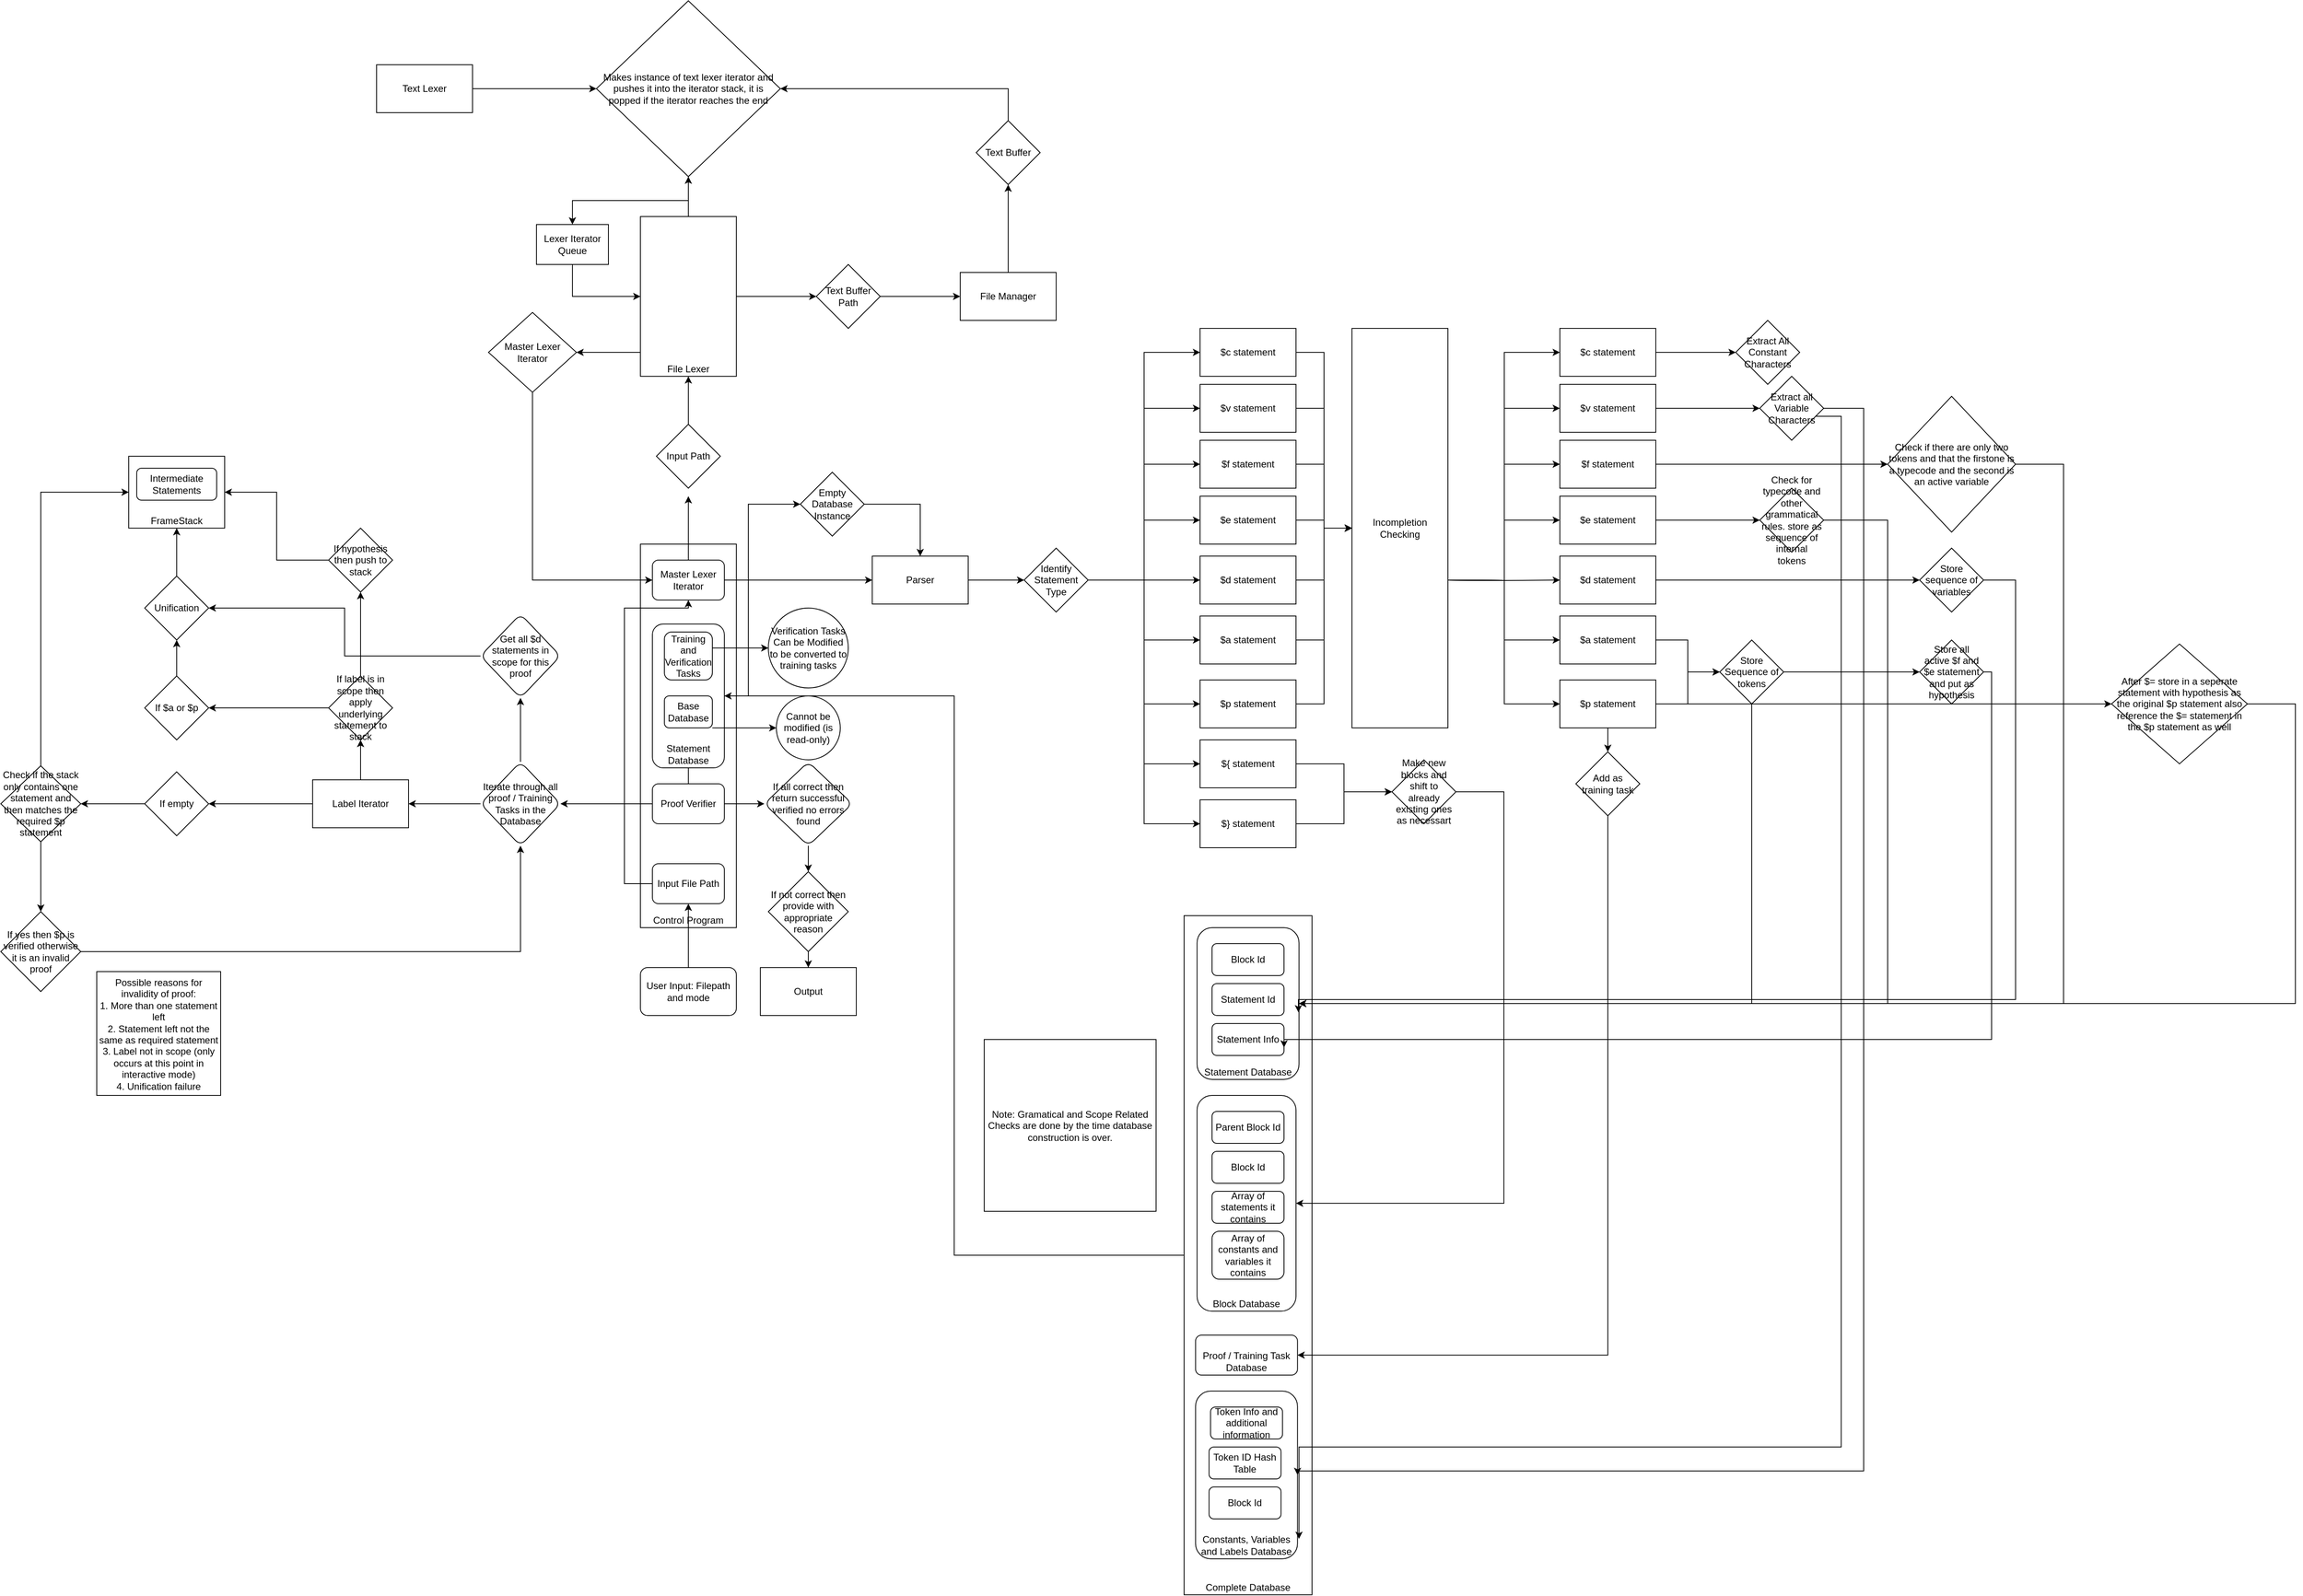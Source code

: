 <mxfile version="23.1.5" type="device">
  <diagram name="Page-1" id="HBQRP91VIdjVrxieFeBS">
    <mxGraphModel dx="1577" dy="1527" grid="1" gridSize="10" guides="1" tooltips="1" connect="1" arrows="1" fold="1" page="1" pageScale="1" pageWidth="850" pageHeight="1100" math="0" shadow="0">
      <root>
        <mxCell id="0" />
        <mxCell id="1" parent="0" />
        <mxCell id="rA-IT9V6DK_MIzKNdHLY-1" value="Control Program&lt;br&gt;" style="rounded=0;whiteSpace=wrap;html=1;verticalAlign=bottom;" parent="1" vertex="1">
          <mxGeometry x="360" y="530" width="120" height="480" as="geometry" />
        </mxCell>
        <mxCell id="rA-IT9V6DK_MIzKNdHLY-39" style="edgeStyle=orthogonalEdgeStyle;rounded=0;orthogonalLoop=1;jettySize=auto;html=1;entryX=0.5;entryY=1;entryDx=0;entryDy=0;" parent="1" source="rA-IT9V6DK_MIzKNdHLY-3" target="rA-IT9V6DK_MIzKNdHLY-38" edge="1">
          <mxGeometry relative="1" as="geometry" />
        </mxCell>
        <mxCell id="rA-IT9V6DK_MIzKNdHLY-3" value="User Input: Filepath and mode" style="rounded=1;whiteSpace=wrap;html=1;" parent="1" vertex="1">
          <mxGeometry x="360" y="1060" width="120" height="60" as="geometry" />
        </mxCell>
        <mxCell id="rA-IT9V6DK_MIzKNdHLY-14" value="" style="edgeStyle=orthogonalEdgeStyle;rounded=0;orthogonalLoop=1;jettySize=auto;html=1;" parent="1" source="rA-IT9V6DK_MIzKNdHLY-5" target="rA-IT9V6DK_MIzKNdHLY-13" edge="1">
          <mxGeometry relative="1" as="geometry" />
        </mxCell>
        <mxCell id="rA-IT9V6DK_MIzKNdHLY-22" value="" style="edgeStyle=orthogonalEdgeStyle;rounded=0;orthogonalLoop=1;jettySize=auto;html=1;" parent="1" source="rA-IT9V6DK_MIzKNdHLY-5" target="rA-IT9V6DK_MIzKNdHLY-21" edge="1">
          <mxGeometry relative="1" as="geometry" />
        </mxCell>
        <mxCell id="rA-IT9V6DK_MIzKNdHLY-32" value="" style="edgeStyle=orthogonalEdgeStyle;rounded=0;orthogonalLoop=1;jettySize=auto;html=1;" parent="1" source="rA-IT9V6DK_MIzKNdHLY-5" target="rA-IT9V6DK_MIzKNdHLY-31" edge="1">
          <mxGeometry relative="1" as="geometry">
            <Array as="points">
              <mxPoint x="330" y="290" />
              <mxPoint x="330" y="290" />
            </Array>
          </mxGeometry>
        </mxCell>
        <mxCell id="rA-IT9V6DK_MIzKNdHLY-5" value="File Lexer" style="rounded=0;whiteSpace=wrap;html=1;verticalAlign=bottom;" parent="1" vertex="1">
          <mxGeometry x="360" y="120" width="120" height="200" as="geometry" />
        </mxCell>
        <mxCell id="rA-IT9V6DK_MIzKNdHLY-18" value="" style="edgeStyle=orthogonalEdgeStyle;rounded=0;orthogonalLoop=1;jettySize=auto;html=1;" parent="1" source="rA-IT9V6DK_MIzKNdHLY-6" target="rA-IT9V6DK_MIzKNdHLY-17" edge="1">
          <mxGeometry relative="1" as="geometry" />
        </mxCell>
        <mxCell id="rA-IT9V6DK_MIzKNdHLY-6" value="File Manager" style="rounded=0;whiteSpace=wrap;html=1;" parent="1" vertex="1">
          <mxGeometry x="760" y="190" width="120" height="60" as="geometry" />
        </mxCell>
        <mxCell id="rA-IT9V6DK_MIzKNdHLY-25" style="edgeStyle=orthogonalEdgeStyle;rounded=0;orthogonalLoop=1;jettySize=auto;html=1;entryX=0;entryY=0.5;entryDx=0;entryDy=0;" parent="1" source="rA-IT9V6DK_MIzKNdHLY-7" target="rA-IT9V6DK_MIzKNdHLY-21" edge="1">
          <mxGeometry relative="1" as="geometry" />
        </mxCell>
        <mxCell id="rA-IT9V6DK_MIzKNdHLY-7" value="Text Lexer" style="rounded=0;whiteSpace=wrap;html=1;" parent="1" vertex="1">
          <mxGeometry x="30" y="-70" width="120" height="60" as="geometry" />
        </mxCell>
        <mxCell id="rA-IT9V6DK_MIzKNdHLY-12" style="edgeStyle=orthogonalEdgeStyle;rounded=0;orthogonalLoop=1;jettySize=auto;html=1;entryX=0.5;entryY=1;entryDx=0;entryDy=0;" parent="1" source="rA-IT9V6DK_MIzKNdHLY-10" target="rA-IT9V6DK_MIzKNdHLY-5" edge="1">
          <mxGeometry relative="1" as="geometry" />
        </mxCell>
        <mxCell id="rA-IT9V6DK_MIzKNdHLY-10" value="Input Path" style="rhombus;whiteSpace=wrap;html=1;rounded=0;" parent="1" vertex="1">
          <mxGeometry x="380" y="380" width="80" height="80" as="geometry" />
        </mxCell>
        <mxCell id="rA-IT9V6DK_MIzKNdHLY-16" style="edgeStyle=orthogonalEdgeStyle;rounded=0;orthogonalLoop=1;jettySize=auto;html=1;entryX=0;entryY=0.5;entryDx=0;entryDy=0;" parent="1" source="rA-IT9V6DK_MIzKNdHLY-13" target="rA-IT9V6DK_MIzKNdHLY-6" edge="1">
          <mxGeometry relative="1" as="geometry" />
        </mxCell>
        <mxCell id="rA-IT9V6DK_MIzKNdHLY-13" value="Text Buffer Path" style="rhombus;whiteSpace=wrap;html=1;rounded=0;" parent="1" vertex="1">
          <mxGeometry x="580" y="180" width="80" height="80" as="geometry" />
        </mxCell>
        <mxCell id="rA-IT9V6DK_MIzKNdHLY-24" style="edgeStyle=orthogonalEdgeStyle;rounded=0;orthogonalLoop=1;jettySize=auto;html=1;entryX=1;entryY=0.5;entryDx=0;entryDy=0;" parent="1" source="rA-IT9V6DK_MIzKNdHLY-17" target="rA-IT9V6DK_MIzKNdHLY-21" edge="1">
          <mxGeometry relative="1" as="geometry">
            <Array as="points">
              <mxPoint x="820" y="-40" />
            </Array>
          </mxGeometry>
        </mxCell>
        <mxCell id="rA-IT9V6DK_MIzKNdHLY-17" value="Text Buffer" style="rhombus;whiteSpace=wrap;html=1;rounded=0;" parent="1" vertex="1">
          <mxGeometry x="780" width="80" height="80" as="geometry" />
        </mxCell>
        <mxCell id="rA-IT9V6DK_MIzKNdHLY-27" style="edgeStyle=orthogonalEdgeStyle;rounded=0;orthogonalLoop=1;jettySize=auto;html=1;entryX=0;entryY=0.5;entryDx=0;entryDy=0;" parent="1" source="rA-IT9V6DK_MIzKNdHLY-20" target="rA-IT9V6DK_MIzKNdHLY-5" edge="1">
          <mxGeometry relative="1" as="geometry">
            <Array as="points">
              <mxPoint x="275" y="220" />
            </Array>
          </mxGeometry>
        </mxCell>
        <mxCell id="rA-IT9V6DK_MIzKNdHLY-20" value="Lexer Iterator Queue" style="rounded=0;whiteSpace=wrap;html=1;" parent="1" vertex="1">
          <mxGeometry x="230" y="130" width="90" height="50" as="geometry" />
        </mxCell>
        <mxCell id="rA-IT9V6DK_MIzKNdHLY-26" style="edgeStyle=orthogonalEdgeStyle;rounded=0;orthogonalLoop=1;jettySize=auto;html=1;" parent="1" source="rA-IT9V6DK_MIzKNdHLY-21" target="rA-IT9V6DK_MIzKNdHLY-20" edge="1">
          <mxGeometry relative="1" as="geometry" />
        </mxCell>
        <mxCell id="rA-IT9V6DK_MIzKNdHLY-21" value="Makes instance of text lexer iterator and pushes it into the iterator stack, it is popped if the iterator reaches the end" style="rhombus;whiteSpace=wrap;html=1;verticalAlign=middle;rounded=0;" parent="1" vertex="1">
          <mxGeometry x="305" y="-150" width="230" height="220" as="geometry" />
        </mxCell>
        <mxCell id="rA-IT9V6DK_MIzKNdHLY-36" style="edgeStyle=orthogonalEdgeStyle;rounded=0;orthogonalLoop=1;jettySize=auto;html=1;entryX=0;entryY=0.5;entryDx=0;entryDy=0;" parent="1" source="rA-IT9V6DK_MIzKNdHLY-31" target="rA-IT9V6DK_MIzKNdHLY-34" edge="1">
          <mxGeometry relative="1" as="geometry">
            <Array as="points">
              <mxPoint x="225" y="575" />
            </Array>
          </mxGeometry>
        </mxCell>
        <mxCell id="rA-IT9V6DK_MIzKNdHLY-31" value="Master Lexer Iterator" style="rhombus;whiteSpace=wrap;html=1;verticalAlign=middle;rounded=0;" parent="1" vertex="1">
          <mxGeometry x="170" y="240" width="110" height="100" as="geometry" />
        </mxCell>
        <mxCell id="rA-IT9V6DK_MIzKNdHLY-37" style="edgeStyle=orthogonalEdgeStyle;rounded=0;orthogonalLoop=1;jettySize=auto;html=1;" parent="1" source="rA-IT9V6DK_MIzKNdHLY-34" edge="1">
          <mxGeometry relative="1" as="geometry">
            <mxPoint x="420" y="470" as="targetPoint" />
          </mxGeometry>
        </mxCell>
        <mxCell id="rA-IT9V6DK_MIzKNdHLY-52" style="edgeStyle=orthogonalEdgeStyle;rounded=0;orthogonalLoop=1;jettySize=auto;html=1;entryX=0;entryY=0.5;entryDx=0;entryDy=0;" parent="1" source="rA-IT9V6DK_MIzKNdHLY-34" target="rA-IT9V6DK_MIzKNdHLY-42" edge="1">
          <mxGeometry relative="1" as="geometry" />
        </mxCell>
        <mxCell id="rA-IT9V6DK_MIzKNdHLY-34" value="Master Lexer Iterator" style="rounded=1;whiteSpace=wrap;html=1;" parent="1" vertex="1">
          <mxGeometry x="375" y="550" width="90" height="50" as="geometry" />
        </mxCell>
        <mxCell id="rA-IT9V6DK_MIzKNdHLY-40" style="edgeStyle=orthogonalEdgeStyle;rounded=0;orthogonalLoop=1;jettySize=auto;html=1;entryX=0.5;entryY=1;entryDx=0;entryDy=0;" parent="1" source="rA-IT9V6DK_MIzKNdHLY-38" target="rA-IT9V6DK_MIzKNdHLY-34" edge="1">
          <mxGeometry relative="1" as="geometry">
            <Array as="points">
              <mxPoint x="340" y="955" />
              <mxPoint x="340" y="610" />
              <mxPoint x="420" y="610" />
            </Array>
          </mxGeometry>
        </mxCell>
        <mxCell id="rA-IT9V6DK_MIzKNdHLY-38" value="Input File Path" style="rounded=1;whiteSpace=wrap;html=1;" parent="1" vertex="1">
          <mxGeometry x="375" y="930" width="90" height="50" as="geometry" />
        </mxCell>
        <mxCell id="rA-IT9V6DK_MIzKNdHLY-65" value="" style="edgeStyle=orthogonalEdgeStyle;rounded=0;orthogonalLoop=1;jettySize=auto;html=1;" parent="1" source="rA-IT9V6DK_MIzKNdHLY-42" target="rA-IT9V6DK_MIzKNdHLY-64" edge="1">
          <mxGeometry relative="1" as="geometry" />
        </mxCell>
        <mxCell id="rA-IT9V6DK_MIzKNdHLY-42" value="Parser" style="rounded=0;whiteSpace=wrap;html=1;" parent="1" vertex="1">
          <mxGeometry x="650" y="545" width="120" height="60" as="geometry" />
        </mxCell>
        <mxCell id="rA-IT9V6DK_MIzKNdHLY-81" style="edgeStyle=orthogonalEdgeStyle;rounded=0;orthogonalLoop=1;jettySize=auto;html=1;entryX=0;entryY=0.5;entryDx=0;entryDy=0;" parent="1" target="rA-IT9V6DK_MIzKNdHLY-80" edge="1">
          <mxGeometry relative="1" as="geometry">
            <mxPoint x="450" y="720" as="sourcePoint" />
            <mxPoint x="520" y="480" as="targetPoint" />
            <Array as="points">
              <mxPoint x="495" y="720" />
              <mxPoint x="495" y="480" />
            </Array>
          </mxGeometry>
        </mxCell>
        <mxCell id="M03MQvpdTOjCMWUDkP5X-49" style="edgeStyle=orthogonalEdgeStyle;rounded=0;orthogonalLoop=1;jettySize=auto;html=1;entryX=0.5;entryY=0;entryDx=0;entryDy=0;" edge="1" parent="1" source="rA-IT9V6DK_MIzKNdHLY-44" target="M03MQvpdTOjCMWUDkP5X-46">
          <mxGeometry relative="1" as="geometry">
            <Array as="points">
              <mxPoint x="420" y="855" />
            </Array>
          </mxGeometry>
        </mxCell>
        <mxCell id="rA-IT9V6DK_MIzKNdHLY-44" value="Statement Database" style="rounded=1;whiteSpace=wrap;html=1;verticalAlign=bottom;" parent="1" vertex="1">
          <mxGeometry x="375" y="630" width="90" height="180" as="geometry" />
        </mxCell>
        <mxCell id="rA-IT9V6DK_MIzKNdHLY-48" value="" style="edgeStyle=orthogonalEdgeStyle;rounded=0;orthogonalLoop=1;jettySize=auto;html=1;" parent="1" source="rA-IT9V6DK_MIzKNdHLY-45" target="rA-IT9V6DK_MIzKNdHLY-47" edge="1">
          <mxGeometry relative="1" as="geometry">
            <Array as="points">
              <mxPoint x="490" y="760" />
              <mxPoint x="490" y="760" />
            </Array>
          </mxGeometry>
        </mxCell>
        <mxCell id="rA-IT9V6DK_MIzKNdHLY-45" value="Base Database" style="rounded=1;whiteSpace=wrap;html=1;" parent="1" vertex="1">
          <mxGeometry x="390" y="720" width="60" height="40" as="geometry" />
        </mxCell>
        <mxCell id="rA-IT9V6DK_MIzKNdHLY-51" value="" style="edgeStyle=orthogonalEdgeStyle;rounded=0;orthogonalLoop=1;jettySize=auto;html=1;" parent="1" source="rA-IT9V6DK_MIzKNdHLY-46" target="rA-IT9V6DK_MIzKNdHLY-50" edge="1">
          <mxGeometry relative="1" as="geometry">
            <Array as="points">
              <mxPoint x="470" y="660" />
              <mxPoint x="470" y="660" />
            </Array>
          </mxGeometry>
        </mxCell>
        <mxCell id="rA-IT9V6DK_MIzKNdHLY-46" value="Training and Verification Tasks" style="rounded=1;whiteSpace=wrap;html=1;" parent="1" vertex="1">
          <mxGeometry x="390" y="640" width="60" height="60" as="geometry" />
        </mxCell>
        <mxCell id="rA-IT9V6DK_MIzKNdHLY-47" value="Cannot be modified (is read-only)" style="ellipse;whiteSpace=wrap;html=1;rounded=1;" parent="1" vertex="1">
          <mxGeometry x="530" y="720" width="80" height="80" as="geometry" />
        </mxCell>
        <mxCell id="rA-IT9V6DK_MIzKNdHLY-50" value="Verification Tasks Can be Modified to be converted to training tasks" style="ellipse;whiteSpace=wrap;html=1;rounded=1;" parent="1" vertex="1">
          <mxGeometry x="520" y="610" width="100" height="100" as="geometry" />
        </mxCell>
        <mxCell id="rA-IT9V6DK_MIzKNdHLY-87" style="edgeStyle=orthogonalEdgeStyle;rounded=0;orthogonalLoop=1;jettySize=auto;html=1;" parent="1" source="rA-IT9V6DK_MIzKNdHLY-53" target="rA-IT9V6DK_MIzKNdHLY-83" edge="1">
          <mxGeometry relative="1" as="geometry" />
        </mxCell>
        <mxCell id="rA-IT9V6DK_MIzKNdHLY-53" value="$f statement" style="rounded=0;whiteSpace=wrap;html=1;" parent="1" vertex="1">
          <mxGeometry x="1060" y="400" width="120" height="60" as="geometry" />
        </mxCell>
        <mxCell id="rA-IT9V6DK_MIzKNdHLY-88" style="edgeStyle=orthogonalEdgeStyle;rounded=0;orthogonalLoop=1;jettySize=auto;html=1;" parent="1" source="rA-IT9V6DK_MIzKNdHLY-54" target="rA-IT9V6DK_MIzKNdHLY-83" edge="1">
          <mxGeometry relative="1" as="geometry" />
        </mxCell>
        <mxCell id="rA-IT9V6DK_MIzKNdHLY-54" value="$e statement" style="rounded=0;whiteSpace=wrap;html=1;" parent="1" vertex="1">
          <mxGeometry x="1060" y="470" width="120" height="60" as="geometry" />
        </mxCell>
        <mxCell id="rA-IT9V6DK_MIzKNdHLY-89" style="edgeStyle=orthogonalEdgeStyle;rounded=0;orthogonalLoop=1;jettySize=auto;html=1;" parent="1" source="rA-IT9V6DK_MIzKNdHLY-55" target="rA-IT9V6DK_MIzKNdHLY-83" edge="1">
          <mxGeometry relative="1" as="geometry" />
        </mxCell>
        <mxCell id="rA-IT9V6DK_MIzKNdHLY-55" value="$d&amp;nbsp;statement" style="rounded=0;whiteSpace=wrap;html=1;" parent="1" vertex="1">
          <mxGeometry x="1060" y="545" width="120" height="60" as="geometry" />
        </mxCell>
        <mxCell id="rA-IT9V6DK_MIzKNdHLY-85" style="edgeStyle=orthogonalEdgeStyle;rounded=0;orthogonalLoop=1;jettySize=auto;html=1;" parent="1" source="rA-IT9V6DK_MIzKNdHLY-56" target="rA-IT9V6DK_MIzKNdHLY-83" edge="1">
          <mxGeometry relative="1" as="geometry" />
        </mxCell>
        <mxCell id="rA-IT9V6DK_MIzKNdHLY-56" value="$c statement" style="rounded=0;whiteSpace=wrap;html=1;" parent="1" vertex="1">
          <mxGeometry x="1060" y="260" width="120" height="60" as="geometry" />
        </mxCell>
        <mxCell id="rA-IT9V6DK_MIzKNdHLY-86" style="edgeStyle=orthogonalEdgeStyle;rounded=0;orthogonalLoop=1;jettySize=auto;html=1;" parent="1" source="rA-IT9V6DK_MIzKNdHLY-57" target="rA-IT9V6DK_MIzKNdHLY-83" edge="1">
          <mxGeometry relative="1" as="geometry" />
        </mxCell>
        <mxCell id="rA-IT9V6DK_MIzKNdHLY-57" value="$v statement" style="rounded=0;whiteSpace=wrap;html=1;" parent="1" vertex="1">
          <mxGeometry x="1060" y="330" width="120" height="60" as="geometry" />
        </mxCell>
        <mxCell id="rA-IT9V6DK_MIzKNdHLY-90" value="" style="edgeStyle=orthogonalEdgeStyle;rounded=0;orthogonalLoop=1;jettySize=auto;html=1;" parent="1" source="rA-IT9V6DK_MIzKNdHLY-58" target="rA-IT9V6DK_MIzKNdHLY-83" edge="1">
          <mxGeometry relative="1" as="geometry" />
        </mxCell>
        <mxCell id="rA-IT9V6DK_MIzKNdHLY-58" value="$a statement" style="rounded=0;whiteSpace=wrap;html=1;" parent="1" vertex="1">
          <mxGeometry x="1060" y="620" width="120" height="60" as="geometry" />
        </mxCell>
        <mxCell id="rA-IT9V6DK_MIzKNdHLY-91" value="" style="edgeStyle=orthogonalEdgeStyle;rounded=0;orthogonalLoop=1;jettySize=auto;html=1;" parent="1" source="rA-IT9V6DK_MIzKNdHLY-60" target="rA-IT9V6DK_MIzKNdHLY-83" edge="1">
          <mxGeometry relative="1" as="geometry" />
        </mxCell>
        <mxCell id="rA-IT9V6DK_MIzKNdHLY-60" value="$p statement" style="rounded=0;whiteSpace=wrap;html=1;" parent="1" vertex="1">
          <mxGeometry x="1060" y="700" width="120" height="60" as="geometry" />
        </mxCell>
        <mxCell id="M03MQvpdTOjCMWUDkP5X-36" style="edgeStyle=orthogonalEdgeStyle;rounded=0;orthogonalLoop=1;jettySize=auto;html=1;entryX=0;entryY=0.5;entryDx=0;entryDy=0;" edge="1" parent="1" source="rA-IT9V6DK_MIzKNdHLY-61" target="M03MQvpdTOjCMWUDkP5X-35">
          <mxGeometry relative="1" as="geometry" />
        </mxCell>
        <mxCell id="rA-IT9V6DK_MIzKNdHLY-61" value="${ statement" style="rounded=0;whiteSpace=wrap;html=1;" parent="1" vertex="1">
          <mxGeometry x="1060" y="775" width="120" height="60" as="geometry" />
        </mxCell>
        <mxCell id="M03MQvpdTOjCMWUDkP5X-37" style="edgeStyle=orthogonalEdgeStyle;rounded=0;orthogonalLoop=1;jettySize=auto;html=1;entryX=0;entryY=0.5;entryDx=0;entryDy=0;" edge="1" parent="1" source="rA-IT9V6DK_MIzKNdHLY-62" target="M03MQvpdTOjCMWUDkP5X-35">
          <mxGeometry relative="1" as="geometry" />
        </mxCell>
        <mxCell id="rA-IT9V6DK_MIzKNdHLY-62" value="$} statement" style="rounded=0;whiteSpace=wrap;html=1;" parent="1" vertex="1">
          <mxGeometry x="1060" y="850" width="120" height="60" as="geometry" />
        </mxCell>
        <mxCell id="rA-IT9V6DK_MIzKNdHLY-66" style="edgeStyle=orthogonalEdgeStyle;rounded=0;orthogonalLoop=1;jettySize=auto;html=1;entryX=0;entryY=0.5;entryDx=0;entryDy=0;" parent="1" source="rA-IT9V6DK_MIzKNdHLY-64" target="rA-IT9V6DK_MIzKNdHLY-56" edge="1">
          <mxGeometry relative="1" as="geometry" />
        </mxCell>
        <mxCell id="rA-IT9V6DK_MIzKNdHLY-67" style="edgeStyle=orthogonalEdgeStyle;rounded=0;orthogonalLoop=1;jettySize=auto;html=1;entryX=0;entryY=0.5;entryDx=0;entryDy=0;" parent="1" source="rA-IT9V6DK_MIzKNdHLY-64" target="rA-IT9V6DK_MIzKNdHLY-57" edge="1">
          <mxGeometry relative="1" as="geometry" />
        </mxCell>
        <mxCell id="rA-IT9V6DK_MIzKNdHLY-68" style="edgeStyle=orthogonalEdgeStyle;rounded=0;orthogonalLoop=1;jettySize=auto;html=1;entryX=0;entryY=0.5;entryDx=0;entryDy=0;" parent="1" source="rA-IT9V6DK_MIzKNdHLY-64" target="rA-IT9V6DK_MIzKNdHLY-53" edge="1">
          <mxGeometry relative="1" as="geometry" />
        </mxCell>
        <mxCell id="rA-IT9V6DK_MIzKNdHLY-69" style="edgeStyle=orthogonalEdgeStyle;rounded=0;orthogonalLoop=1;jettySize=auto;html=1;entryX=0;entryY=0.5;entryDx=0;entryDy=0;" parent="1" source="rA-IT9V6DK_MIzKNdHLY-64" target="rA-IT9V6DK_MIzKNdHLY-54" edge="1">
          <mxGeometry relative="1" as="geometry" />
        </mxCell>
        <mxCell id="rA-IT9V6DK_MIzKNdHLY-70" style="edgeStyle=orthogonalEdgeStyle;rounded=0;orthogonalLoop=1;jettySize=auto;html=1;entryX=0;entryY=0.5;entryDx=0;entryDy=0;" parent="1" source="rA-IT9V6DK_MIzKNdHLY-64" target="rA-IT9V6DK_MIzKNdHLY-55" edge="1">
          <mxGeometry relative="1" as="geometry" />
        </mxCell>
        <mxCell id="rA-IT9V6DK_MIzKNdHLY-71" style="edgeStyle=orthogonalEdgeStyle;rounded=0;orthogonalLoop=1;jettySize=auto;html=1;entryX=0;entryY=0.5;entryDx=0;entryDy=0;" parent="1" source="rA-IT9V6DK_MIzKNdHLY-64" target="rA-IT9V6DK_MIzKNdHLY-58" edge="1">
          <mxGeometry relative="1" as="geometry" />
        </mxCell>
        <mxCell id="rA-IT9V6DK_MIzKNdHLY-72" style="edgeStyle=orthogonalEdgeStyle;rounded=0;orthogonalLoop=1;jettySize=auto;html=1;entryX=0;entryY=0.5;entryDx=0;entryDy=0;" parent="1" source="rA-IT9V6DK_MIzKNdHLY-64" target="rA-IT9V6DK_MIzKNdHLY-60" edge="1">
          <mxGeometry relative="1" as="geometry" />
        </mxCell>
        <mxCell id="rA-IT9V6DK_MIzKNdHLY-73" style="edgeStyle=orthogonalEdgeStyle;rounded=0;orthogonalLoop=1;jettySize=auto;html=1;entryX=0;entryY=0.5;entryDx=0;entryDy=0;" parent="1" source="rA-IT9V6DK_MIzKNdHLY-64" target="rA-IT9V6DK_MIzKNdHLY-61" edge="1">
          <mxGeometry relative="1" as="geometry" />
        </mxCell>
        <mxCell id="rA-IT9V6DK_MIzKNdHLY-74" style="edgeStyle=orthogonalEdgeStyle;rounded=0;orthogonalLoop=1;jettySize=auto;html=1;entryX=0;entryY=0.5;entryDx=0;entryDy=0;" parent="1" source="rA-IT9V6DK_MIzKNdHLY-64" target="rA-IT9V6DK_MIzKNdHLY-62" edge="1">
          <mxGeometry relative="1" as="geometry" />
        </mxCell>
        <mxCell id="rA-IT9V6DK_MIzKNdHLY-64" value="Identify Statement Type" style="rhombus;whiteSpace=wrap;html=1;rounded=0;" parent="1" vertex="1">
          <mxGeometry x="840" y="535" width="80" height="80" as="geometry" />
        </mxCell>
        <mxCell id="rA-IT9V6DK_MIzKNdHLY-82" style="edgeStyle=orthogonalEdgeStyle;rounded=0;orthogonalLoop=1;jettySize=auto;html=1;entryX=0.5;entryY=0;entryDx=0;entryDy=0;exitX=1;exitY=0.5;exitDx=0;exitDy=0;" parent="1" source="rA-IT9V6DK_MIzKNdHLY-80" target="rA-IT9V6DK_MIzKNdHLY-42" edge="1">
          <mxGeometry relative="1" as="geometry">
            <mxPoint x="660" y="480" as="sourcePoint" />
            <Array as="points">
              <mxPoint x="710" y="480" />
            </Array>
          </mxGeometry>
        </mxCell>
        <mxCell id="rA-IT9V6DK_MIzKNdHLY-80" value="Empty Database Instance" style="rhombus;whiteSpace=wrap;html=1;" parent="1" vertex="1">
          <mxGeometry x="560" y="440" width="80" height="80" as="geometry" />
        </mxCell>
        <mxCell id="rA-IT9V6DK_MIzKNdHLY-83" value="Incompletion Checking" style="rounded=0;whiteSpace=wrap;html=1;" parent="1" vertex="1">
          <mxGeometry x="1250" y="260" width="120" height="500" as="geometry" />
        </mxCell>
        <mxCell id="M03MQvpdTOjCMWUDkP5X-4" value="" style="edgeStyle=orthogonalEdgeStyle;rounded=0;orthogonalLoop=1;jettySize=auto;html=1;" edge="1" parent="1" source="rA-IT9V6DK_MIzKNdHLY-95" target="M03MQvpdTOjCMWUDkP5X-3">
          <mxGeometry relative="1" as="geometry" />
        </mxCell>
        <mxCell id="rA-IT9V6DK_MIzKNdHLY-95" value="$f statement" style="rounded=0;whiteSpace=wrap;html=1;" parent="1" vertex="1">
          <mxGeometry x="1510" y="400" width="120" height="60" as="geometry" />
        </mxCell>
        <mxCell id="M03MQvpdTOjCMWUDkP5X-15" value="" style="edgeStyle=orthogonalEdgeStyle;rounded=0;orthogonalLoop=1;jettySize=auto;html=1;" edge="1" parent="1" source="rA-IT9V6DK_MIzKNdHLY-96" target="M03MQvpdTOjCMWUDkP5X-14">
          <mxGeometry relative="1" as="geometry" />
        </mxCell>
        <mxCell id="rA-IT9V6DK_MIzKNdHLY-96" value="$e statement" style="rounded=0;whiteSpace=wrap;html=1;" parent="1" vertex="1">
          <mxGeometry x="1510" y="470" width="120" height="60" as="geometry" />
        </mxCell>
        <mxCell id="M03MQvpdTOjCMWUDkP5X-19" value="" style="edgeStyle=orthogonalEdgeStyle;rounded=0;orthogonalLoop=1;jettySize=auto;html=1;" edge="1" parent="1" source="rA-IT9V6DK_MIzKNdHLY-97" target="M03MQvpdTOjCMWUDkP5X-18">
          <mxGeometry relative="1" as="geometry" />
        </mxCell>
        <mxCell id="rA-IT9V6DK_MIzKNdHLY-97" value="$d&amp;nbsp;statement" style="rounded=0;whiteSpace=wrap;html=1;" parent="1" vertex="1">
          <mxGeometry x="1510" y="545" width="120" height="60" as="geometry" />
        </mxCell>
        <mxCell id="7VzMas8TKvQ-IHV_M4K3-2" value="" style="edgeStyle=orthogonalEdgeStyle;rounded=0;orthogonalLoop=1;jettySize=auto;html=1;" parent="1" source="rA-IT9V6DK_MIzKNdHLY-98" target="7VzMas8TKvQ-IHV_M4K3-1" edge="1">
          <mxGeometry relative="1" as="geometry" />
        </mxCell>
        <mxCell id="rA-IT9V6DK_MIzKNdHLY-98" value="$c statement" style="rounded=0;whiteSpace=wrap;html=1;" parent="1" vertex="1">
          <mxGeometry x="1510" y="260" width="120" height="60" as="geometry" />
        </mxCell>
        <mxCell id="7VzMas8TKvQ-IHV_M4K3-11" style="edgeStyle=orthogonalEdgeStyle;rounded=0;orthogonalLoop=1;jettySize=auto;html=1;entryX=0;entryY=0.5;entryDx=0;entryDy=0;" parent="1" source="rA-IT9V6DK_MIzKNdHLY-99" target="7VzMas8TKvQ-IHV_M4K3-10" edge="1">
          <mxGeometry relative="1" as="geometry" />
        </mxCell>
        <mxCell id="rA-IT9V6DK_MIzKNdHLY-99" value="$v statement" style="rounded=0;whiteSpace=wrap;html=1;" parent="1" vertex="1">
          <mxGeometry x="1510" y="330" width="120" height="60" as="geometry" />
        </mxCell>
        <mxCell id="M03MQvpdTOjCMWUDkP5X-22" value="" style="edgeStyle=orthogonalEdgeStyle;rounded=0;orthogonalLoop=1;jettySize=auto;html=1;" edge="1" parent="1" source="rA-IT9V6DK_MIzKNdHLY-100" target="M03MQvpdTOjCMWUDkP5X-21">
          <mxGeometry relative="1" as="geometry" />
        </mxCell>
        <mxCell id="rA-IT9V6DK_MIzKNdHLY-100" value="$a statement" style="rounded=0;whiteSpace=wrap;html=1;" parent="1" vertex="1">
          <mxGeometry x="1510" y="620" width="120" height="60" as="geometry" />
        </mxCell>
        <mxCell id="M03MQvpdTOjCMWUDkP5X-24" style="edgeStyle=orthogonalEdgeStyle;rounded=0;orthogonalLoop=1;jettySize=auto;html=1;entryX=0;entryY=0.5;entryDx=0;entryDy=0;" edge="1" parent="1" source="rA-IT9V6DK_MIzKNdHLY-101" target="M03MQvpdTOjCMWUDkP5X-21">
          <mxGeometry relative="1" as="geometry" />
        </mxCell>
        <mxCell id="M03MQvpdTOjCMWUDkP5X-27" style="edgeStyle=orthogonalEdgeStyle;rounded=0;orthogonalLoop=1;jettySize=auto;html=1;" edge="1" parent="1" source="rA-IT9V6DK_MIzKNdHLY-101" target="M03MQvpdTOjCMWUDkP5X-25">
          <mxGeometry relative="1" as="geometry" />
        </mxCell>
        <mxCell id="M03MQvpdTOjCMWUDkP5X-41" value="" style="edgeStyle=orthogonalEdgeStyle;rounded=0;orthogonalLoop=1;jettySize=auto;html=1;" edge="1" parent="1" source="rA-IT9V6DK_MIzKNdHLY-101" target="M03MQvpdTOjCMWUDkP5X-40">
          <mxGeometry relative="1" as="geometry" />
        </mxCell>
        <mxCell id="rA-IT9V6DK_MIzKNdHLY-101" value="$p statement" style="rounded=0;whiteSpace=wrap;html=1;" parent="1" vertex="1">
          <mxGeometry x="1510" y="700" width="120" height="60" as="geometry" />
        </mxCell>
        <mxCell id="rA-IT9V6DK_MIzKNdHLY-102" style="edgeStyle=orthogonalEdgeStyle;rounded=0;orthogonalLoop=1;jettySize=auto;html=1;entryX=0;entryY=0.5;entryDx=0;entryDy=0;" parent="1" target="rA-IT9V6DK_MIzKNdHLY-98" edge="1">
          <mxGeometry relative="1" as="geometry">
            <mxPoint x="1370" y="575" as="sourcePoint" />
          </mxGeometry>
        </mxCell>
        <mxCell id="rA-IT9V6DK_MIzKNdHLY-103" style="edgeStyle=orthogonalEdgeStyle;rounded=0;orthogonalLoop=1;jettySize=auto;html=1;entryX=0;entryY=0.5;entryDx=0;entryDy=0;" parent="1" target="rA-IT9V6DK_MIzKNdHLY-99" edge="1">
          <mxGeometry relative="1" as="geometry">
            <mxPoint x="1370" y="575" as="sourcePoint" />
          </mxGeometry>
        </mxCell>
        <mxCell id="rA-IT9V6DK_MIzKNdHLY-104" style="edgeStyle=orthogonalEdgeStyle;rounded=0;orthogonalLoop=1;jettySize=auto;html=1;entryX=0;entryY=0.5;entryDx=0;entryDy=0;" parent="1" target="rA-IT9V6DK_MIzKNdHLY-95" edge="1">
          <mxGeometry relative="1" as="geometry">
            <mxPoint x="1370" y="575" as="sourcePoint" />
          </mxGeometry>
        </mxCell>
        <mxCell id="rA-IT9V6DK_MIzKNdHLY-105" style="edgeStyle=orthogonalEdgeStyle;rounded=0;orthogonalLoop=1;jettySize=auto;html=1;entryX=0;entryY=0.5;entryDx=0;entryDy=0;" parent="1" target="rA-IT9V6DK_MIzKNdHLY-96" edge="1">
          <mxGeometry relative="1" as="geometry">
            <mxPoint x="1370" y="575" as="sourcePoint" />
          </mxGeometry>
        </mxCell>
        <mxCell id="rA-IT9V6DK_MIzKNdHLY-106" style="edgeStyle=orthogonalEdgeStyle;rounded=0;orthogonalLoop=1;jettySize=auto;html=1;entryX=0;entryY=0.5;entryDx=0;entryDy=0;" parent="1" target="rA-IT9V6DK_MIzKNdHLY-97" edge="1">
          <mxGeometry relative="1" as="geometry">
            <mxPoint x="1370" y="575" as="sourcePoint" />
          </mxGeometry>
        </mxCell>
        <mxCell id="rA-IT9V6DK_MIzKNdHLY-107" style="edgeStyle=orthogonalEdgeStyle;rounded=0;orthogonalLoop=1;jettySize=auto;html=1;entryX=0;entryY=0.5;entryDx=0;entryDy=0;" parent="1" target="rA-IT9V6DK_MIzKNdHLY-100" edge="1">
          <mxGeometry relative="1" as="geometry">
            <mxPoint x="1370" y="575" as="sourcePoint" />
          </mxGeometry>
        </mxCell>
        <mxCell id="rA-IT9V6DK_MIzKNdHLY-108" style="edgeStyle=orthogonalEdgeStyle;rounded=0;orthogonalLoop=1;jettySize=auto;html=1;entryX=0;entryY=0.5;entryDx=0;entryDy=0;" parent="1" target="rA-IT9V6DK_MIzKNdHLY-101" edge="1">
          <mxGeometry relative="1" as="geometry">
            <mxPoint x="1370" y="575" as="sourcePoint" />
          </mxGeometry>
        </mxCell>
        <mxCell id="M03MQvpdTOjCMWUDkP5X-43" style="edgeStyle=orthogonalEdgeStyle;rounded=0;orthogonalLoop=1;jettySize=auto;html=1;entryX=1;entryY=0.5;entryDx=0;entryDy=0;" edge="1" parent="1" source="rA-IT9V6DK_MIzKNdHLY-109" target="rA-IT9V6DK_MIzKNdHLY-44">
          <mxGeometry relative="1" as="geometry" />
        </mxCell>
        <mxCell id="rA-IT9V6DK_MIzKNdHLY-109" value="Complete Database" style="rounded=0;whiteSpace=wrap;html=1;verticalAlign=bottom;" parent="1" vertex="1">
          <mxGeometry x="1040" y="995" width="160" height="850" as="geometry" />
        </mxCell>
        <mxCell id="rA-IT9V6DK_MIzKNdHLY-111" value="Statement Database" style="rounded=1;whiteSpace=wrap;html=1;verticalAlign=bottom;" parent="1" vertex="1">
          <mxGeometry x="1056.25" y="1010" width="127.5" height="190" as="geometry" />
        </mxCell>
        <mxCell id="rA-IT9V6DK_MIzKNdHLY-112" value="Block Database" style="rounded=1;whiteSpace=wrap;html=1;verticalAlign=bottom;" parent="1" vertex="1">
          <mxGeometry x="1056.25" y="1220" width="123.75" height="270" as="geometry" />
        </mxCell>
        <mxCell id="rA-IT9V6DK_MIzKNdHLY-113" value="Proof / Training Task Database" style="rounded=1;whiteSpace=wrap;html=1;verticalAlign=bottom;" parent="1" vertex="1">
          <mxGeometry x="1054.37" y="1520" width="127.5" height="50" as="geometry" />
        </mxCell>
        <mxCell id="rA-IT9V6DK_MIzKNdHLY-115" value="Statement Info" style="rounded=1;whiteSpace=wrap;html=1;" parent="1" vertex="1">
          <mxGeometry x="1075" y="1130" width="90" height="40" as="geometry" />
        </mxCell>
        <mxCell id="rA-IT9V6DK_MIzKNdHLY-117" value="Statement Id" style="rounded=1;whiteSpace=wrap;html=1;" parent="1" vertex="1">
          <mxGeometry x="1075" y="1080" width="90" height="40" as="geometry" />
        </mxCell>
        <mxCell id="rA-IT9V6DK_MIzKNdHLY-118" value="Block Id" style="rounded=1;whiteSpace=wrap;html=1;" parent="1" vertex="1">
          <mxGeometry x="1075" y="1290" width="90" height="40" as="geometry" />
        </mxCell>
        <mxCell id="rA-IT9V6DK_MIzKNdHLY-123" value="Block Id" style="rounded=1;whiteSpace=wrap;html=1;" parent="1" vertex="1">
          <mxGeometry x="1075" y="1030" width="90" height="40" as="geometry" />
        </mxCell>
        <mxCell id="pzcYOL1I1P8nrhE4Uuys-2" value="Parent Block Id" style="rounded=1;whiteSpace=wrap;html=1;" parent="1" vertex="1">
          <mxGeometry x="1075" y="1240" width="90" height="40" as="geometry" />
        </mxCell>
        <mxCell id="BLNmPHUtjYLBJRvhQNbQ-4" value="Constants, Variables and Labels Database" style="rounded=1;whiteSpace=wrap;html=1;verticalAlign=bottom;" parent="1" vertex="1">
          <mxGeometry x="1054.37" y="1590" width="127.5" height="210" as="geometry" />
        </mxCell>
        <mxCell id="M03MQvpdTOjCMWUDkP5X-7" style="edgeStyle=orthogonalEdgeStyle;rounded=0;orthogonalLoop=1;jettySize=auto;html=1;entryX=1;entryY=0.5;entryDx=0;entryDy=0;" edge="1" parent="1">
          <mxGeometry relative="1" as="geometry">
            <mxPoint x="1811.88" y="370" as="sourcePoint" />
            <mxPoint x="1183.75" y="1775" as="targetPoint" />
            <Array as="points">
              <mxPoint x="1861.88" y="370" />
              <mxPoint x="1861.88" y="1660" />
              <mxPoint x="1183.88" y="1660" />
            </Array>
          </mxGeometry>
        </mxCell>
        <mxCell id="7VzMas8TKvQ-IHV_M4K3-1" value="Extract All Constant Characters" style="rhombus;whiteSpace=wrap;html=1;rounded=0;" parent="1" vertex="1">
          <mxGeometry x="1730" y="250" width="80" height="80" as="geometry" />
        </mxCell>
        <mxCell id="7VzMas8TKvQ-IHV_M4K3-3" value="Token ID Hash Table" style="rounded=1;whiteSpace=wrap;html=1;" parent="1" vertex="1">
          <mxGeometry x="1071.24" y="1660" width="90" height="40" as="geometry" />
        </mxCell>
        <mxCell id="7VzMas8TKvQ-IHV_M4K3-4" value="Token Info and additional information" style="rounded=1;whiteSpace=wrap;html=1;" parent="1" vertex="1">
          <mxGeometry x="1073.12" y="1610" width="90" height="40" as="geometry" />
        </mxCell>
        <mxCell id="7VzMas8TKvQ-IHV_M4K3-13" style="edgeStyle=orthogonalEdgeStyle;rounded=0;orthogonalLoop=1;jettySize=auto;html=1;entryX=1;entryY=0.5;entryDx=0;entryDy=0;" parent="1" source="7VzMas8TKvQ-IHV_M4K3-10" target="BLNmPHUtjYLBJRvhQNbQ-4" edge="1">
          <mxGeometry relative="1" as="geometry">
            <Array as="points">
              <mxPoint x="1890" y="360" />
              <mxPoint x="1890" y="1690" />
              <mxPoint x="1182" y="1690" />
            </Array>
          </mxGeometry>
        </mxCell>
        <mxCell id="7VzMas8TKvQ-IHV_M4K3-10" value="Extract all Variable Characters" style="rhombus;whiteSpace=wrap;html=1;" parent="1" vertex="1">
          <mxGeometry x="1760" y="320" width="80" height="80" as="geometry" />
        </mxCell>
        <mxCell id="M03MQvpdTOjCMWUDkP5X-10" style="edgeStyle=orthogonalEdgeStyle;rounded=0;orthogonalLoop=1;jettySize=auto;html=1;entryX=1;entryY=0.5;entryDx=0;entryDy=0;" edge="1" parent="1" source="M03MQvpdTOjCMWUDkP5X-3" target="rA-IT9V6DK_MIzKNdHLY-111">
          <mxGeometry relative="1" as="geometry">
            <Array as="points">
              <mxPoint x="2140" y="430" />
              <mxPoint x="2140" y="1105" />
            </Array>
          </mxGeometry>
        </mxCell>
        <mxCell id="M03MQvpdTOjCMWUDkP5X-3" value="Check if there are only two tokens and that the firstone is a typecode and the second is an active variable" style="rhombus;whiteSpace=wrap;html=1;rounded=0;" vertex="1" parent="1">
          <mxGeometry x="1920" y="345" width="160" height="170" as="geometry" />
        </mxCell>
        <mxCell id="M03MQvpdTOjCMWUDkP5X-8" value="Block Id" style="rounded=1;whiteSpace=wrap;html=1;" vertex="1" parent="1">
          <mxGeometry x="1071.24" y="1710" width="90" height="40" as="geometry" />
        </mxCell>
        <mxCell id="M03MQvpdTOjCMWUDkP5X-11" value="Array of statements it contains" style="rounded=1;whiteSpace=wrap;html=1;" vertex="1" parent="1">
          <mxGeometry x="1075" y="1340" width="90" height="40" as="geometry" />
        </mxCell>
        <mxCell id="M03MQvpdTOjCMWUDkP5X-12" value="Array of constants and variables it contains" style="rounded=1;whiteSpace=wrap;html=1;" vertex="1" parent="1">
          <mxGeometry x="1075" y="1390" width="90" height="60" as="geometry" />
        </mxCell>
        <mxCell id="M03MQvpdTOjCMWUDkP5X-17" style="edgeStyle=orthogonalEdgeStyle;rounded=0;orthogonalLoop=1;jettySize=auto;html=1;entryX=1;entryY=0.5;entryDx=0;entryDy=0;" edge="1" parent="1" source="M03MQvpdTOjCMWUDkP5X-14" target="rA-IT9V6DK_MIzKNdHLY-111">
          <mxGeometry relative="1" as="geometry">
            <Array as="points">
              <mxPoint x="1920" y="500" />
              <mxPoint x="1920" y="1105" />
            </Array>
          </mxGeometry>
        </mxCell>
        <mxCell id="M03MQvpdTOjCMWUDkP5X-14" value="Check for typecode and other grammatical rules. store as sequence of internal tokens" style="rhombus;whiteSpace=wrap;html=1;rounded=0;" vertex="1" parent="1">
          <mxGeometry x="1760" y="460" width="80" height="80" as="geometry" />
        </mxCell>
        <mxCell id="M03MQvpdTOjCMWUDkP5X-18" value="Store sequence of variables" style="rhombus;whiteSpace=wrap;html=1;rounded=0;" vertex="1" parent="1">
          <mxGeometry x="1960" y="535" width="80" height="80" as="geometry" />
        </mxCell>
        <mxCell id="M03MQvpdTOjCMWUDkP5X-20" style="edgeStyle=orthogonalEdgeStyle;rounded=0;orthogonalLoop=1;jettySize=auto;html=1;entryX=0.994;entryY=0.558;entryDx=0;entryDy=0;entryPerimeter=0;" edge="1" parent="1" source="M03MQvpdTOjCMWUDkP5X-18" target="rA-IT9V6DK_MIzKNdHLY-111">
          <mxGeometry relative="1" as="geometry">
            <Array as="points">
              <mxPoint x="2080" y="575" />
              <mxPoint x="2080" y="1100" />
              <mxPoint x="1183" y="1100" />
            </Array>
          </mxGeometry>
        </mxCell>
        <mxCell id="M03MQvpdTOjCMWUDkP5X-29" value="" style="edgeStyle=orthogonalEdgeStyle;rounded=0;orthogonalLoop=1;jettySize=auto;html=1;" edge="1" parent="1" source="M03MQvpdTOjCMWUDkP5X-21" target="M03MQvpdTOjCMWUDkP5X-28">
          <mxGeometry relative="1" as="geometry" />
        </mxCell>
        <mxCell id="M03MQvpdTOjCMWUDkP5X-34" style="edgeStyle=orthogonalEdgeStyle;rounded=0;orthogonalLoop=1;jettySize=auto;html=1;entryX=1;entryY=0.5;entryDx=0;entryDy=0;" edge="1" parent="1" source="M03MQvpdTOjCMWUDkP5X-21" target="rA-IT9V6DK_MIzKNdHLY-111">
          <mxGeometry relative="1" as="geometry">
            <Array as="points">
              <mxPoint x="1750" y="1105" />
            </Array>
          </mxGeometry>
        </mxCell>
        <mxCell id="M03MQvpdTOjCMWUDkP5X-21" value="Store Sequence of tokens" style="rhombus;whiteSpace=wrap;html=1;rounded=0;" vertex="1" parent="1">
          <mxGeometry x="1710" y="650" width="80" height="80" as="geometry" />
        </mxCell>
        <mxCell id="M03MQvpdTOjCMWUDkP5X-39" style="edgeStyle=orthogonalEdgeStyle;rounded=0;orthogonalLoop=1;jettySize=auto;html=1;entryX=1;entryY=0.5;entryDx=0;entryDy=0;" edge="1" parent="1" source="M03MQvpdTOjCMWUDkP5X-25" target="rA-IT9V6DK_MIzKNdHLY-111">
          <mxGeometry relative="1" as="geometry">
            <Array as="points">
              <mxPoint x="2430" y="730" />
              <mxPoint x="2430" y="1105" />
            </Array>
          </mxGeometry>
        </mxCell>
        <mxCell id="M03MQvpdTOjCMWUDkP5X-25" value="After $= store in a seperate statement with hypothesis as the original $p statement also reference the $= statement in the $p statement as well" style="rhombus;whiteSpace=wrap;html=1;" vertex="1" parent="1">
          <mxGeometry x="2200" y="655" width="170" height="150" as="geometry" />
        </mxCell>
        <mxCell id="M03MQvpdTOjCMWUDkP5X-30" style="edgeStyle=orthogonalEdgeStyle;rounded=0;orthogonalLoop=1;jettySize=auto;html=1;entryX=1;entryY=0.75;entryDx=0;entryDy=0;" edge="1" parent="1" source="M03MQvpdTOjCMWUDkP5X-28" target="rA-IT9V6DK_MIzKNdHLY-115">
          <mxGeometry relative="1" as="geometry">
            <Array as="points">
              <mxPoint x="2050" y="690" />
              <mxPoint x="2050" y="1150" />
              <mxPoint x="1165" y="1150" />
            </Array>
          </mxGeometry>
        </mxCell>
        <mxCell id="M03MQvpdTOjCMWUDkP5X-28" value="Store all active $f and $e statement and put as hypothesis" style="rhombus;whiteSpace=wrap;html=1;rounded=0;" vertex="1" parent="1">
          <mxGeometry x="1960" y="650" width="80" height="80" as="geometry" />
        </mxCell>
        <mxCell id="M03MQvpdTOjCMWUDkP5X-38" style="edgeStyle=orthogonalEdgeStyle;rounded=0;orthogonalLoop=1;jettySize=auto;html=1;entryX=1;entryY=0.5;entryDx=0;entryDy=0;" edge="1" parent="1" source="M03MQvpdTOjCMWUDkP5X-35" target="rA-IT9V6DK_MIzKNdHLY-112">
          <mxGeometry relative="1" as="geometry">
            <Array as="points">
              <mxPoint x="1440" y="840" />
              <mxPoint x="1440" y="1355" />
            </Array>
          </mxGeometry>
        </mxCell>
        <mxCell id="M03MQvpdTOjCMWUDkP5X-35" value="Make new blocks and shift to already existing ones as necessart" style="rhombus;whiteSpace=wrap;html=1;" vertex="1" parent="1">
          <mxGeometry x="1300" y="800" width="80" height="80" as="geometry" />
        </mxCell>
        <mxCell id="M03MQvpdTOjCMWUDkP5X-42" style="edgeStyle=orthogonalEdgeStyle;rounded=0;orthogonalLoop=1;jettySize=auto;html=1;entryX=1;entryY=0.5;entryDx=0;entryDy=0;" edge="1" parent="1" source="M03MQvpdTOjCMWUDkP5X-40" target="rA-IT9V6DK_MIzKNdHLY-113">
          <mxGeometry relative="1" as="geometry">
            <Array as="points">
              <mxPoint x="1570" y="1545" />
            </Array>
          </mxGeometry>
        </mxCell>
        <mxCell id="M03MQvpdTOjCMWUDkP5X-40" value="Add as training task" style="rhombus;whiteSpace=wrap;html=1;rounded=0;" vertex="1" parent="1">
          <mxGeometry x="1530" y="790" width="80" height="80" as="geometry" />
        </mxCell>
        <mxCell id="M03MQvpdTOjCMWUDkP5X-44" value="Note: Gramatical and Scope Related Checks are done by the time database construction is over." style="whiteSpace=wrap;html=1;aspect=fixed;" vertex="1" parent="1">
          <mxGeometry x="790" y="1150" width="215" height="215" as="geometry" />
        </mxCell>
        <mxCell id="M03MQvpdTOjCMWUDkP5X-51" value="" style="edgeStyle=orthogonalEdgeStyle;rounded=0;orthogonalLoop=1;jettySize=auto;html=1;" edge="1" parent="1" source="M03MQvpdTOjCMWUDkP5X-46" target="M03MQvpdTOjCMWUDkP5X-50">
          <mxGeometry relative="1" as="geometry" />
        </mxCell>
        <mxCell id="M03MQvpdTOjCMWUDkP5X-85" value="" style="edgeStyle=orthogonalEdgeStyle;rounded=0;orthogonalLoop=1;jettySize=auto;html=1;" edge="1" parent="1" source="M03MQvpdTOjCMWUDkP5X-46" target="M03MQvpdTOjCMWUDkP5X-84">
          <mxGeometry relative="1" as="geometry" />
        </mxCell>
        <mxCell id="M03MQvpdTOjCMWUDkP5X-46" value="Proof Verifier" style="rounded=1;whiteSpace=wrap;html=1;" vertex="1" parent="1">
          <mxGeometry x="375" y="830" width="90" height="50" as="geometry" />
        </mxCell>
        <mxCell id="M03MQvpdTOjCMWUDkP5X-57" style="edgeStyle=orthogonalEdgeStyle;rounded=0;orthogonalLoop=1;jettySize=auto;html=1;entryX=1;entryY=0.5;entryDx=0;entryDy=0;" edge="1" parent="1" source="M03MQvpdTOjCMWUDkP5X-50" target="M03MQvpdTOjCMWUDkP5X-56">
          <mxGeometry relative="1" as="geometry" />
        </mxCell>
        <mxCell id="M03MQvpdTOjCMWUDkP5X-67" value="" style="edgeStyle=orthogonalEdgeStyle;rounded=0;orthogonalLoop=1;jettySize=auto;html=1;" edge="1" parent="1" source="M03MQvpdTOjCMWUDkP5X-50" target="M03MQvpdTOjCMWUDkP5X-66">
          <mxGeometry relative="1" as="geometry" />
        </mxCell>
        <mxCell id="M03MQvpdTOjCMWUDkP5X-50" value="Iterate through all proof / Training Tasks in the Database" style="rhombus;whiteSpace=wrap;html=1;rounded=1;" vertex="1" parent="1">
          <mxGeometry x="160" y="802.5" width="100" height="105" as="geometry" />
        </mxCell>
        <mxCell id="M03MQvpdTOjCMWUDkP5X-53" value="FrameStack" style="rounded=0;whiteSpace=wrap;html=1;verticalAlign=bottom;" vertex="1" parent="1">
          <mxGeometry x="-280" y="420" width="120" height="90" as="geometry" />
        </mxCell>
        <mxCell id="M03MQvpdTOjCMWUDkP5X-54" value="Intermediate Statements" style="rounded=1;whiteSpace=wrap;html=1;" vertex="1" parent="1">
          <mxGeometry x="-270" y="435" width="100" height="40" as="geometry" />
        </mxCell>
        <mxCell id="M03MQvpdTOjCMWUDkP5X-59" style="edgeStyle=orthogonalEdgeStyle;rounded=0;orthogonalLoop=1;jettySize=auto;html=1;" edge="1" parent="1" source="M03MQvpdTOjCMWUDkP5X-56" target="M03MQvpdTOjCMWUDkP5X-58">
          <mxGeometry relative="1" as="geometry" />
        </mxCell>
        <mxCell id="M03MQvpdTOjCMWUDkP5X-75" value="" style="edgeStyle=orthogonalEdgeStyle;rounded=0;orthogonalLoop=1;jettySize=auto;html=1;" edge="1" parent="1" source="M03MQvpdTOjCMWUDkP5X-56" target="M03MQvpdTOjCMWUDkP5X-74">
          <mxGeometry relative="1" as="geometry" />
        </mxCell>
        <mxCell id="M03MQvpdTOjCMWUDkP5X-56" value="Label Iterator" style="rounded=0;whiteSpace=wrap;html=1;" vertex="1" parent="1">
          <mxGeometry x="-50" y="825" width="120" height="60" as="geometry" />
        </mxCell>
        <mxCell id="M03MQvpdTOjCMWUDkP5X-63" style="edgeStyle=orthogonalEdgeStyle;rounded=0;orthogonalLoop=1;jettySize=auto;html=1;" edge="1" parent="1" source="M03MQvpdTOjCMWUDkP5X-58" target="M03MQvpdTOjCMWUDkP5X-61">
          <mxGeometry relative="1" as="geometry" />
        </mxCell>
        <mxCell id="M03MQvpdTOjCMWUDkP5X-68" style="edgeStyle=orthogonalEdgeStyle;rounded=0;orthogonalLoop=1;jettySize=auto;html=1;" edge="1" parent="1" source="M03MQvpdTOjCMWUDkP5X-58" target="M03MQvpdTOjCMWUDkP5X-65">
          <mxGeometry relative="1" as="geometry" />
        </mxCell>
        <mxCell id="M03MQvpdTOjCMWUDkP5X-58" value="If label is in scope then apply underlying statement to stack" style="rhombus;whiteSpace=wrap;html=1;" vertex="1" parent="1">
          <mxGeometry x="-30" y="695" width="80" height="80" as="geometry" />
        </mxCell>
        <mxCell id="M03MQvpdTOjCMWUDkP5X-64" style="edgeStyle=orthogonalEdgeStyle;rounded=0;orthogonalLoop=1;jettySize=auto;html=1;" edge="1" parent="1" source="M03MQvpdTOjCMWUDkP5X-61" target="M03MQvpdTOjCMWUDkP5X-53">
          <mxGeometry relative="1" as="geometry" />
        </mxCell>
        <mxCell id="M03MQvpdTOjCMWUDkP5X-61" value="If hypothesis then push to stack" style="rhombus;whiteSpace=wrap;html=1;" vertex="1" parent="1">
          <mxGeometry x="-30" y="510" width="80" height="80" as="geometry" />
        </mxCell>
        <mxCell id="M03MQvpdTOjCMWUDkP5X-71" value="" style="edgeStyle=orthogonalEdgeStyle;rounded=0;orthogonalLoop=1;jettySize=auto;html=1;" edge="1" parent="1" source="M03MQvpdTOjCMWUDkP5X-65" target="M03MQvpdTOjCMWUDkP5X-70">
          <mxGeometry relative="1" as="geometry" />
        </mxCell>
        <mxCell id="M03MQvpdTOjCMWUDkP5X-65" value="If $a or $p" style="rhombus;whiteSpace=wrap;html=1;" vertex="1" parent="1">
          <mxGeometry x="-260" y="695" width="80" height="80" as="geometry" />
        </mxCell>
        <mxCell id="M03MQvpdTOjCMWUDkP5X-72" style="edgeStyle=orthogonalEdgeStyle;rounded=0;orthogonalLoop=1;jettySize=auto;html=1;entryX=1;entryY=0.5;entryDx=0;entryDy=0;" edge="1" parent="1" source="M03MQvpdTOjCMWUDkP5X-66" target="M03MQvpdTOjCMWUDkP5X-70">
          <mxGeometry relative="1" as="geometry" />
        </mxCell>
        <mxCell id="M03MQvpdTOjCMWUDkP5X-66" value="Get all $d statements in scope for this proof" style="rhombus;whiteSpace=wrap;html=1;rounded=1;" vertex="1" parent="1">
          <mxGeometry x="160" y="617.5" width="100" height="105" as="geometry" />
        </mxCell>
        <mxCell id="M03MQvpdTOjCMWUDkP5X-73" style="edgeStyle=orthogonalEdgeStyle;rounded=0;orthogonalLoop=1;jettySize=auto;html=1;" edge="1" parent="1" source="M03MQvpdTOjCMWUDkP5X-70" target="M03MQvpdTOjCMWUDkP5X-53">
          <mxGeometry relative="1" as="geometry" />
        </mxCell>
        <mxCell id="M03MQvpdTOjCMWUDkP5X-70" value="Unification" style="rhombus;whiteSpace=wrap;html=1;" vertex="1" parent="1">
          <mxGeometry x="-260" y="570" width="80" height="80" as="geometry" />
        </mxCell>
        <mxCell id="M03MQvpdTOjCMWUDkP5X-77" value="" style="edgeStyle=orthogonalEdgeStyle;rounded=0;orthogonalLoop=1;jettySize=auto;html=1;" edge="1" parent="1" source="M03MQvpdTOjCMWUDkP5X-74" target="M03MQvpdTOjCMWUDkP5X-76">
          <mxGeometry relative="1" as="geometry" />
        </mxCell>
        <mxCell id="M03MQvpdTOjCMWUDkP5X-74" value="If empty" style="rhombus;whiteSpace=wrap;html=1;rounded=0;" vertex="1" parent="1">
          <mxGeometry x="-260" y="815" width="80" height="80" as="geometry" />
        </mxCell>
        <mxCell id="M03MQvpdTOjCMWUDkP5X-78" style="edgeStyle=orthogonalEdgeStyle;rounded=0;orthogonalLoop=1;jettySize=auto;html=1;entryX=0;entryY=0.5;entryDx=0;entryDy=0;" edge="1" parent="1" source="M03MQvpdTOjCMWUDkP5X-76" target="M03MQvpdTOjCMWUDkP5X-53">
          <mxGeometry relative="1" as="geometry">
            <Array as="points">
              <mxPoint x="-390" y="465" />
            </Array>
          </mxGeometry>
        </mxCell>
        <mxCell id="M03MQvpdTOjCMWUDkP5X-80" value="" style="edgeStyle=orthogonalEdgeStyle;rounded=0;orthogonalLoop=1;jettySize=auto;html=1;" edge="1" parent="1" source="M03MQvpdTOjCMWUDkP5X-76" target="M03MQvpdTOjCMWUDkP5X-79">
          <mxGeometry relative="1" as="geometry" />
        </mxCell>
        <mxCell id="M03MQvpdTOjCMWUDkP5X-76" value="Check if the stack only contains one statement and then matches the required $p statement" style="rhombus;whiteSpace=wrap;html=1;rounded=0;" vertex="1" parent="1">
          <mxGeometry x="-440" y="807.5" width="100" height="95" as="geometry" />
        </mxCell>
        <mxCell id="M03MQvpdTOjCMWUDkP5X-81" style="edgeStyle=orthogonalEdgeStyle;rounded=0;orthogonalLoop=1;jettySize=auto;html=1;" edge="1" parent="1" source="M03MQvpdTOjCMWUDkP5X-79" target="M03MQvpdTOjCMWUDkP5X-50">
          <mxGeometry relative="1" as="geometry" />
        </mxCell>
        <mxCell id="M03MQvpdTOjCMWUDkP5X-79" value="If yes then $p is verified otherwise it is an invalid proof" style="rhombus;whiteSpace=wrap;html=1;rounded=0;" vertex="1" parent="1">
          <mxGeometry x="-440" y="990" width="100" height="100" as="geometry" />
        </mxCell>
        <mxCell id="M03MQvpdTOjCMWUDkP5X-82" value="Possible reasons for invalidity of proof:&lt;br&gt;1. More than one statement left&lt;br&gt;2. Statement left not the same as required statement&lt;br&gt;3. Label not in scope (only occurs at this point in interactive mode)&lt;br&gt;4. Unification failure" style="whiteSpace=wrap;html=1;aspect=fixed;verticalAlign=top;" vertex="1" parent="1">
          <mxGeometry x="-320" y="1065" width="155" height="155" as="geometry" />
        </mxCell>
        <mxCell id="M03MQvpdTOjCMWUDkP5X-90" style="edgeStyle=orthogonalEdgeStyle;rounded=0;orthogonalLoop=1;jettySize=auto;html=1;entryX=0.5;entryY=0;entryDx=0;entryDy=0;" edge="1" parent="1" source="M03MQvpdTOjCMWUDkP5X-84" target="M03MQvpdTOjCMWUDkP5X-88">
          <mxGeometry relative="1" as="geometry" />
        </mxCell>
        <mxCell id="M03MQvpdTOjCMWUDkP5X-84" value="If all correct then return successful verified no errors found" style="rhombus;whiteSpace=wrap;html=1;rounded=1;" vertex="1" parent="1">
          <mxGeometry x="515" y="802.5" width="110" height="105" as="geometry" />
        </mxCell>
        <mxCell id="M03MQvpdTOjCMWUDkP5X-92" value="" style="edgeStyle=orthogonalEdgeStyle;rounded=0;orthogonalLoop=1;jettySize=auto;html=1;" edge="1" parent="1" source="M03MQvpdTOjCMWUDkP5X-88" target="M03MQvpdTOjCMWUDkP5X-91">
          <mxGeometry relative="1" as="geometry" />
        </mxCell>
        <mxCell id="M03MQvpdTOjCMWUDkP5X-88" value="If not correct then provide with appropriate reason" style="rhombus;whiteSpace=wrap;html=1;" vertex="1" parent="1">
          <mxGeometry x="520" y="940" width="100" height="100" as="geometry" />
        </mxCell>
        <mxCell id="M03MQvpdTOjCMWUDkP5X-91" value="Output" style="whiteSpace=wrap;html=1;" vertex="1" parent="1">
          <mxGeometry x="510" y="1060" width="120" height="60" as="geometry" />
        </mxCell>
      </root>
    </mxGraphModel>
  </diagram>
</mxfile>
